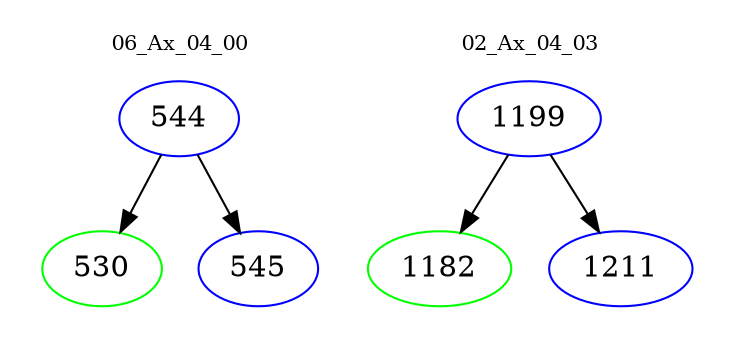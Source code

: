 digraph{
subgraph cluster_0 {
color = white
label = "06_Ax_04_00";
fontsize=10;
T0_544 [label="544", color="blue"]
T0_544 -> T0_530 [color="black"]
T0_530 [label="530", color="green"]
T0_544 -> T0_545 [color="black"]
T0_545 [label="545", color="blue"]
}
subgraph cluster_1 {
color = white
label = "02_Ax_04_03";
fontsize=10;
T1_1199 [label="1199", color="blue"]
T1_1199 -> T1_1182 [color="black"]
T1_1182 [label="1182", color="green"]
T1_1199 -> T1_1211 [color="black"]
T1_1211 [label="1211", color="blue"]
}
}
